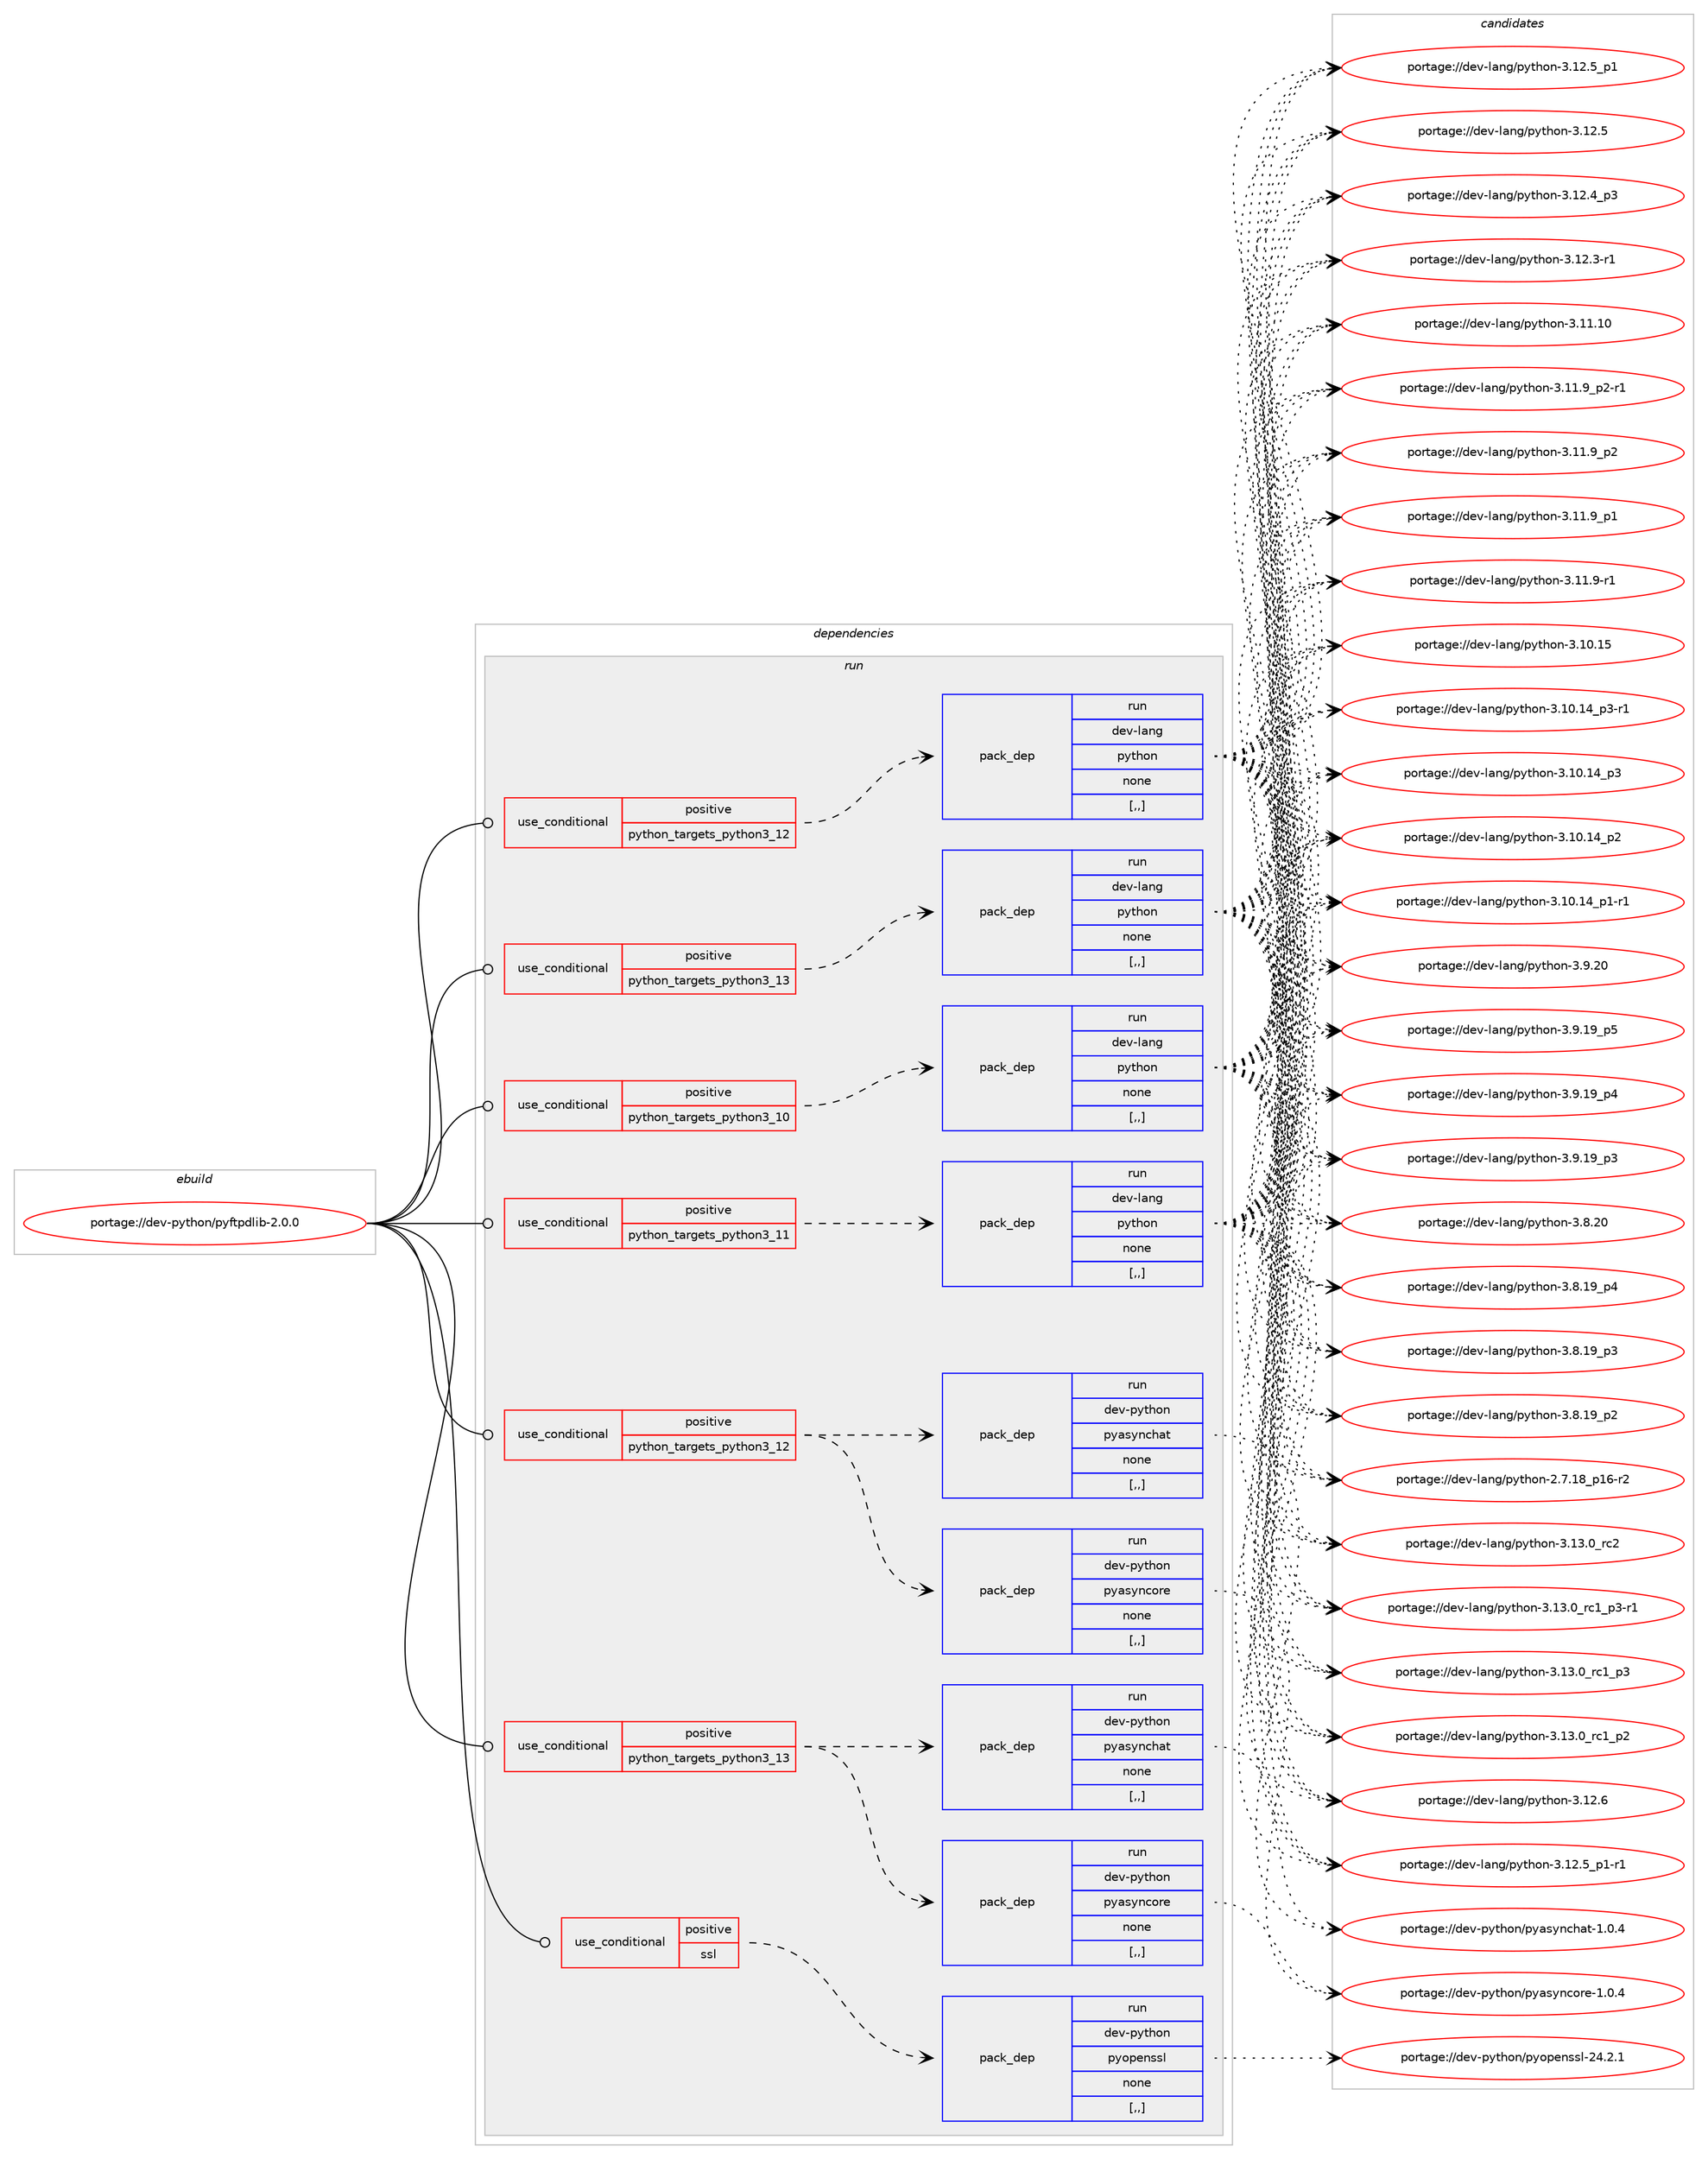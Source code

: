digraph prolog {

# *************
# Graph options
# *************

newrank=true;
concentrate=true;
compound=true;
graph [rankdir=LR,fontname=Helvetica,fontsize=10,ranksep=1.5];#, ranksep=2.5, nodesep=0.2];
edge  [arrowhead=vee];
node  [fontname=Helvetica,fontsize=10];

# **********
# The ebuild
# **********

subgraph cluster_leftcol {
color=gray;
label=<<i>ebuild</i>>;
id [label="portage://dev-python/pyftpdlib-2.0.0", color=red, width=4, href="../dev-python/pyftpdlib-2.0.0.svg"];
}

# ****************
# The dependencies
# ****************

subgraph cluster_midcol {
color=gray;
label=<<i>dependencies</i>>;
subgraph cluster_compile {
fillcolor="#eeeeee";
style=filled;
label=<<i>compile</i>>;
}
subgraph cluster_compileandrun {
fillcolor="#eeeeee";
style=filled;
label=<<i>compile and run</i>>;
}
subgraph cluster_run {
fillcolor="#eeeeee";
style=filled;
label=<<i>run</i>>;
subgraph cond167398 {
dependency651349 [label=<<TABLE BORDER="0" CELLBORDER="1" CELLSPACING="0" CELLPADDING="4"><TR><TD ROWSPAN="3" CELLPADDING="10">use_conditional</TD></TR><TR><TD>positive</TD></TR><TR><TD>python_targets_python3_10</TD></TR></TABLE>>, shape=none, color=red];
subgraph pack479130 {
dependency651350 [label=<<TABLE BORDER="0" CELLBORDER="1" CELLSPACING="0" CELLPADDING="4" WIDTH="220"><TR><TD ROWSPAN="6" CELLPADDING="30">pack_dep</TD></TR><TR><TD WIDTH="110">run</TD></TR><TR><TD>dev-lang</TD></TR><TR><TD>python</TD></TR><TR><TD>none</TD></TR><TR><TD>[,,]</TD></TR></TABLE>>, shape=none, color=blue];
}
dependency651349:e -> dependency651350:w [weight=20,style="dashed",arrowhead="vee"];
}
id:e -> dependency651349:w [weight=20,style="solid",arrowhead="odot"];
subgraph cond167399 {
dependency651351 [label=<<TABLE BORDER="0" CELLBORDER="1" CELLSPACING="0" CELLPADDING="4"><TR><TD ROWSPAN="3" CELLPADDING="10">use_conditional</TD></TR><TR><TD>positive</TD></TR><TR><TD>python_targets_python3_11</TD></TR></TABLE>>, shape=none, color=red];
subgraph pack479131 {
dependency651352 [label=<<TABLE BORDER="0" CELLBORDER="1" CELLSPACING="0" CELLPADDING="4" WIDTH="220"><TR><TD ROWSPAN="6" CELLPADDING="30">pack_dep</TD></TR><TR><TD WIDTH="110">run</TD></TR><TR><TD>dev-lang</TD></TR><TR><TD>python</TD></TR><TR><TD>none</TD></TR><TR><TD>[,,]</TD></TR></TABLE>>, shape=none, color=blue];
}
dependency651351:e -> dependency651352:w [weight=20,style="dashed",arrowhead="vee"];
}
id:e -> dependency651351:w [weight=20,style="solid",arrowhead="odot"];
subgraph cond167400 {
dependency651353 [label=<<TABLE BORDER="0" CELLBORDER="1" CELLSPACING="0" CELLPADDING="4"><TR><TD ROWSPAN="3" CELLPADDING="10">use_conditional</TD></TR><TR><TD>positive</TD></TR><TR><TD>python_targets_python3_12</TD></TR></TABLE>>, shape=none, color=red];
subgraph pack479132 {
dependency651354 [label=<<TABLE BORDER="0" CELLBORDER="1" CELLSPACING="0" CELLPADDING="4" WIDTH="220"><TR><TD ROWSPAN="6" CELLPADDING="30">pack_dep</TD></TR><TR><TD WIDTH="110">run</TD></TR><TR><TD>dev-lang</TD></TR><TR><TD>python</TD></TR><TR><TD>none</TD></TR><TR><TD>[,,]</TD></TR></TABLE>>, shape=none, color=blue];
}
dependency651353:e -> dependency651354:w [weight=20,style="dashed",arrowhead="vee"];
}
id:e -> dependency651353:w [weight=20,style="solid",arrowhead="odot"];
subgraph cond167401 {
dependency651355 [label=<<TABLE BORDER="0" CELLBORDER="1" CELLSPACING="0" CELLPADDING="4"><TR><TD ROWSPAN="3" CELLPADDING="10">use_conditional</TD></TR><TR><TD>positive</TD></TR><TR><TD>python_targets_python3_12</TD></TR></TABLE>>, shape=none, color=red];
subgraph pack479133 {
dependency651356 [label=<<TABLE BORDER="0" CELLBORDER="1" CELLSPACING="0" CELLPADDING="4" WIDTH="220"><TR><TD ROWSPAN="6" CELLPADDING="30">pack_dep</TD></TR><TR><TD WIDTH="110">run</TD></TR><TR><TD>dev-python</TD></TR><TR><TD>pyasynchat</TD></TR><TR><TD>none</TD></TR><TR><TD>[,,]</TD></TR></TABLE>>, shape=none, color=blue];
}
dependency651355:e -> dependency651356:w [weight=20,style="dashed",arrowhead="vee"];
subgraph pack479134 {
dependency651357 [label=<<TABLE BORDER="0" CELLBORDER="1" CELLSPACING="0" CELLPADDING="4" WIDTH="220"><TR><TD ROWSPAN="6" CELLPADDING="30">pack_dep</TD></TR><TR><TD WIDTH="110">run</TD></TR><TR><TD>dev-python</TD></TR><TR><TD>pyasyncore</TD></TR><TR><TD>none</TD></TR><TR><TD>[,,]</TD></TR></TABLE>>, shape=none, color=blue];
}
dependency651355:e -> dependency651357:w [weight=20,style="dashed",arrowhead="vee"];
}
id:e -> dependency651355:w [weight=20,style="solid",arrowhead="odot"];
subgraph cond167402 {
dependency651358 [label=<<TABLE BORDER="0" CELLBORDER="1" CELLSPACING="0" CELLPADDING="4"><TR><TD ROWSPAN="3" CELLPADDING="10">use_conditional</TD></TR><TR><TD>positive</TD></TR><TR><TD>python_targets_python3_13</TD></TR></TABLE>>, shape=none, color=red];
subgraph pack479135 {
dependency651359 [label=<<TABLE BORDER="0" CELLBORDER="1" CELLSPACING="0" CELLPADDING="4" WIDTH="220"><TR><TD ROWSPAN="6" CELLPADDING="30">pack_dep</TD></TR><TR><TD WIDTH="110">run</TD></TR><TR><TD>dev-lang</TD></TR><TR><TD>python</TD></TR><TR><TD>none</TD></TR><TR><TD>[,,]</TD></TR></TABLE>>, shape=none, color=blue];
}
dependency651358:e -> dependency651359:w [weight=20,style="dashed",arrowhead="vee"];
}
id:e -> dependency651358:w [weight=20,style="solid",arrowhead="odot"];
subgraph cond167403 {
dependency651360 [label=<<TABLE BORDER="0" CELLBORDER="1" CELLSPACING="0" CELLPADDING="4"><TR><TD ROWSPAN="3" CELLPADDING="10">use_conditional</TD></TR><TR><TD>positive</TD></TR><TR><TD>python_targets_python3_13</TD></TR></TABLE>>, shape=none, color=red];
subgraph pack479136 {
dependency651361 [label=<<TABLE BORDER="0" CELLBORDER="1" CELLSPACING="0" CELLPADDING="4" WIDTH="220"><TR><TD ROWSPAN="6" CELLPADDING="30">pack_dep</TD></TR><TR><TD WIDTH="110">run</TD></TR><TR><TD>dev-python</TD></TR><TR><TD>pyasynchat</TD></TR><TR><TD>none</TD></TR><TR><TD>[,,]</TD></TR></TABLE>>, shape=none, color=blue];
}
dependency651360:e -> dependency651361:w [weight=20,style="dashed",arrowhead="vee"];
subgraph pack479137 {
dependency651362 [label=<<TABLE BORDER="0" CELLBORDER="1" CELLSPACING="0" CELLPADDING="4" WIDTH="220"><TR><TD ROWSPAN="6" CELLPADDING="30">pack_dep</TD></TR><TR><TD WIDTH="110">run</TD></TR><TR><TD>dev-python</TD></TR><TR><TD>pyasyncore</TD></TR><TR><TD>none</TD></TR><TR><TD>[,,]</TD></TR></TABLE>>, shape=none, color=blue];
}
dependency651360:e -> dependency651362:w [weight=20,style="dashed",arrowhead="vee"];
}
id:e -> dependency651360:w [weight=20,style="solid",arrowhead="odot"];
subgraph cond167404 {
dependency651363 [label=<<TABLE BORDER="0" CELLBORDER="1" CELLSPACING="0" CELLPADDING="4"><TR><TD ROWSPAN="3" CELLPADDING="10">use_conditional</TD></TR><TR><TD>positive</TD></TR><TR><TD>ssl</TD></TR></TABLE>>, shape=none, color=red];
subgraph pack479138 {
dependency651364 [label=<<TABLE BORDER="0" CELLBORDER="1" CELLSPACING="0" CELLPADDING="4" WIDTH="220"><TR><TD ROWSPAN="6" CELLPADDING="30">pack_dep</TD></TR><TR><TD WIDTH="110">run</TD></TR><TR><TD>dev-python</TD></TR><TR><TD>pyopenssl</TD></TR><TR><TD>none</TD></TR><TR><TD>[,,]</TD></TR></TABLE>>, shape=none, color=blue];
}
dependency651363:e -> dependency651364:w [weight=20,style="dashed",arrowhead="vee"];
}
id:e -> dependency651363:w [weight=20,style="solid",arrowhead="odot"];
}
}

# **************
# The candidates
# **************

subgraph cluster_choices {
rank=same;
color=gray;
label=<<i>candidates</i>>;

subgraph choice479130 {
color=black;
nodesep=1;
choice10010111845108971101034711212111610411111045514649514648951149950 [label="portage://dev-lang/python-3.13.0_rc2", color=red, width=4,href="../dev-lang/python-3.13.0_rc2.svg"];
choice1001011184510897110103471121211161041111104551464951464895114994995112514511449 [label="portage://dev-lang/python-3.13.0_rc1_p3-r1", color=red, width=4,href="../dev-lang/python-3.13.0_rc1_p3-r1.svg"];
choice100101118451089711010347112121116104111110455146495146489511499499511251 [label="portage://dev-lang/python-3.13.0_rc1_p3", color=red, width=4,href="../dev-lang/python-3.13.0_rc1_p3.svg"];
choice100101118451089711010347112121116104111110455146495146489511499499511250 [label="portage://dev-lang/python-3.13.0_rc1_p2", color=red, width=4,href="../dev-lang/python-3.13.0_rc1_p2.svg"];
choice10010111845108971101034711212111610411111045514649504654 [label="portage://dev-lang/python-3.12.6", color=red, width=4,href="../dev-lang/python-3.12.6.svg"];
choice1001011184510897110103471121211161041111104551464950465395112494511449 [label="portage://dev-lang/python-3.12.5_p1-r1", color=red, width=4,href="../dev-lang/python-3.12.5_p1-r1.svg"];
choice100101118451089711010347112121116104111110455146495046539511249 [label="portage://dev-lang/python-3.12.5_p1", color=red, width=4,href="../dev-lang/python-3.12.5_p1.svg"];
choice10010111845108971101034711212111610411111045514649504653 [label="portage://dev-lang/python-3.12.5", color=red, width=4,href="../dev-lang/python-3.12.5.svg"];
choice100101118451089711010347112121116104111110455146495046529511251 [label="portage://dev-lang/python-3.12.4_p3", color=red, width=4,href="../dev-lang/python-3.12.4_p3.svg"];
choice100101118451089711010347112121116104111110455146495046514511449 [label="portage://dev-lang/python-3.12.3-r1", color=red, width=4,href="../dev-lang/python-3.12.3-r1.svg"];
choice1001011184510897110103471121211161041111104551464949464948 [label="portage://dev-lang/python-3.11.10", color=red, width=4,href="../dev-lang/python-3.11.10.svg"];
choice1001011184510897110103471121211161041111104551464949465795112504511449 [label="portage://dev-lang/python-3.11.9_p2-r1", color=red, width=4,href="../dev-lang/python-3.11.9_p2-r1.svg"];
choice100101118451089711010347112121116104111110455146494946579511250 [label="portage://dev-lang/python-3.11.9_p2", color=red, width=4,href="../dev-lang/python-3.11.9_p2.svg"];
choice100101118451089711010347112121116104111110455146494946579511249 [label="portage://dev-lang/python-3.11.9_p1", color=red, width=4,href="../dev-lang/python-3.11.9_p1.svg"];
choice100101118451089711010347112121116104111110455146494946574511449 [label="portage://dev-lang/python-3.11.9-r1", color=red, width=4,href="../dev-lang/python-3.11.9-r1.svg"];
choice1001011184510897110103471121211161041111104551464948464953 [label="portage://dev-lang/python-3.10.15", color=red, width=4,href="../dev-lang/python-3.10.15.svg"];
choice100101118451089711010347112121116104111110455146494846495295112514511449 [label="portage://dev-lang/python-3.10.14_p3-r1", color=red, width=4,href="../dev-lang/python-3.10.14_p3-r1.svg"];
choice10010111845108971101034711212111610411111045514649484649529511251 [label="portage://dev-lang/python-3.10.14_p3", color=red, width=4,href="../dev-lang/python-3.10.14_p3.svg"];
choice10010111845108971101034711212111610411111045514649484649529511250 [label="portage://dev-lang/python-3.10.14_p2", color=red, width=4,href="../dev-lang/python-3.10.14_p2.svg"];
choice100101118451089711010347112121116104111110455146494846495295112494511449 [label="portage://dev-lang/python-3.10.14_p1-r1", color=red, width=4,href="../dev-lang/python-3.10.14_p1-r1.svg"];
choice10010111845108971101034711212111610411111045514657465048 [label="portage://dev-lang/python-3.9.20", color=red, width=4,href="../dev-lang/python-3.9.20.svg"];
choice100101118451089711010347112121116104111110455146574649579511253 [label="portage://dev-lang/python-3.9.19_p5", color=red, width=4,href="../dev-lang/python-3.9.19_p5.svg"];
choice100101118451089711010347112121116104111110455146574649579511252 [label="portage://dev-lang/python-3.9.19_p4", color=red, width=4,href="../dev-lang/python-3.9.19_p4.svg"];
choice100101118451089711010347112121116104111110455146574649579511251 [label="portage://dev-lang/python-3.9.19_p3", color=red, width=4,href="../dev-lang/python-3.9.19_p3.svg"];
choice10010111845108971101034711212111610411111045514656465048 [label="portage://dev-lang/python-3.8.20", color=red, width=4,href="../dev-lang/python-3.8.20.svg"];
choice100101118451089711010347112121116104111110455146564649579511252 [label="portage://dev-lang/python-3.8.19_p4", color=red, width=4,href="../dev-lang/python-3.8.19_p4.svg"];
choice100101118451089711010347112121116104111110455146564649579511251 [label="portage://dev-lang/python-3.8.19_p3", color=red, width=4,href="../dev-lang/python-3.8.19_p3.svg"];
choice100101118451089711010347112121116104111110455146564649579511250 [label="portage://dev-lang/python-3.8.19_p2", color=red, width=4,href="../dev-lang/python-3.8.19_p2.svg"];
choice100101118451089711010347112121116104111110455046554649569511249544511450 [label="portage://dev-lang/python-2.7.18_p16-r2", color=red, width=4,href="../dev-lang/python-2.7.18_p16-r2.svg"];
dependency651350:e -> choice10010111845108971101034711212111610411111045514649514648951149950:w [style=dotted,weight="100"];
dependency651350:e -> choice1001011184510897110103471121211161041111104551464951464895114994995112514511449:w [style=dotted,weight="100"];
dependency651350:e -> choice100101118451089711010347112121116104111110455146495146489511499499511251:w [style=dotted,weight="100"];
dependency651350:e -> choice100101118451089711010347112121116104111110455146495146489511499499511250:w [style=dotted,weight="100"];
dependency651350:e -> choice10010111845108971101034711212111610411111045514649504654:w [style=dotted,weight="100"];
dependency651350:e -> choice1001011184510897110103471121211161041111104551464950465395112494511449:w [style=dotted,weight="100"];
dependency651350:e -> choice100101118451089711010347112121116104111110455146495046539511249:w [style=dotted,weight="100"];
dependency651350:e -> choice10010111845108971101034711212111610411111045514649504653:w [style=dotted,weight="100"];
dependency651350:e -> choice100101118451089711010347112121116104111110455146495046529511251:w [style=dotted,weight="100"];
dependency651350:e -> choice100101118451089711010347112121116104111110455146495046514511449:w [style=dotted,weight="100"];
dependency651350:e -> choice1001011184510897110103471121211161041111104551464949464948:w [style=dotted,weight="100"];
dependency651350:e -> choice1001011184510897110103471121211161041111104551464949465795112504511449:w [style=dotted,weight="100"];
dependency651350:e -> choice100101118451089711010347112121116104111110455146494946579511250:w [style=dotted,weight="100"];
dependency651350:e -> choice100101118451089711010347112121116104111110455146494946579511249:w [style=dotted,weight="100"];
dependency651350:e -> choice100101118451089711010347112121116104111110455146494946574511449:w [style=dotted,weight="100"];
dependency651350:e -> choice1001011184510897110103471121211161041111104551464948464953:w [style=dotted,weight="100"];
dependency651350:e -> choice100101118451089711010347112121116104111110455146494846495295112514511449:w [style=dotted,weight="100"];
dependency651350:e -> choice10010111845108971101034711212111610411111045514649484649529511251:w [style=dotted,weight="100"];
dependency651350:e -> choice10010111845108971101034711212111610411111045514649484649529511250:w [style=dotted,weight="100"];
dependency651350:e -> choice100101118451089711010347112121116104111110455146494846495295112494511449:w [style=dotted,weight="100"];
dependency651350:e -> choice10010111845108971101034711212111610411111045514657465048:w [style=dotted,weight="100"];
dependency651350:e -> choice100101118451089711010347112121116104111110455146574649579511253:w [style=dotted,weight="100"];
dependency651350:e -> choice100101118451089711010347112121116104111110455146574649579511252:w [style=dotted,weight="100"];
dependency651350:e -> choice100101118451089711010347112121116104111110455146574649579511251:w [style=dotted,weight="100"];
dependency651350:e -> choice10010111845108971101034711212111610411111045514656465048:w [style=dotted,weight="100"];
dependency651350:e -> choice100101118451089711010347112121116104111110455146564649579511252:w [style=dotted,weight="100"];
dependency651350:e -> choice100101118451089711010347112121116104111110455146564649579511251:w [style=dotted,weight="100"];
dependency651350:e -> choice100101118451089711010347112121116104111110455146564649579511250:w [style=dotted,weight="100"];
dependency651350:e -> choice100101118451089711010347112121116104111110455046554649569511249544511450:w [style=dotted,weight="100"];
}
subgraph choice479131 {
color=black;
nodesep=1;
choice10010111845108971101034711212111610411111045514649514648951149950 [label="portage://dev-lang/python-3.13.0_rc2", color=red, width=4,href="../dev-lang/python-3.13.0_rc2.svg"];
choice1001011184510897110103471121211161041111104551464951464895114994995112514511449 [label="portage://dev-lang/python-3.13.0_rc1_p3-r1", color=red, width=4,href="../dev-lang/python-3.13.0_rc1_p3-r1.svg"];
choice100101118451089711010347112121116104111110455146495146489511499499511251 [label="portage://dev-lang/python-3.13.0_rc1_p3", color=red, width=4,href="../dev-lang/python-3.13.0_rc1_p3.svg"];
choice100101118451089711010347112121116104111110455146495146489511499499511250 [label="portage://dev-lang/python-3.13.0_rc1_p2", color=red, width=4,href="../dev-lang/python-3.13.0_rc1_p2.svg"];
choice10010111845108971101034711212111610411111045514649504654 [label="portage://dev-lang/python-3.12.6", color=red, width=4,href="../dev-lang/python-3.12.6.svg"];
choice1001011184510897110103471121211161041111104551464950465395112494511449 [label="portage://dev-lang/python-3.12.5_p1-r1", color=red, width=4,href="../dev-lang/python-3.12.5_p1-r1.svg"];
choice100101118451089711010347112121116104111110455146495046539511249 [label="portage://dev-lang/python-3.12.5_p1", color=red, width=4,href="../dev-lang/python-3.12.5_p1.svg"];
choice10010111845108971101034711212111610411111045514649504653 [label="portage://dev-lang/python-3.12.5", color=red, width=4,href="../dev-lang/python-3.12.5.svg"];
choice100101118451089711010347112121116104111110455146495046529511251 [label="portage://dev-lang/python-3.12.4_p3", color=red, width=4,href="../dev-lang/python-3.12.4_p3.svg"];
choice100101118451089711010347112121116104111110455146495046514511449 [label="portage://dev-lang/python-3.12.3-r1", color=red, width=4,href="../dev-lang/python-3.12.3-r1.svg"];
choice1001011184510897110103471121211161041111104551464949464948 [label="portage://dev-lang/python-3.11.10", color=red, width=4,href="../dev-lang/python-3.11.10.svg"];
choice1001011184510897110103471121211161041111104551464949465795112504511449 [label="portage://dev-lang/python-3.11.9_p2-r1", color=red, width=4,href="../dev-lang/python-3.11.9_p2-r1.svg"];
choice100101118451089711010347112121116104111110455146494946579511250 [label="portage://dev-lang/python-3.11.9_p2", color=red, width=4,href="../dev-lang/python-3.11.9_p2.svg"];
choice100101118451089711010347112121116104111110455146494946579511249 [label="portage://dev-lang/python-3.11.9_p1", color=red, width=4,href="../dev-lang/python-3.11.9_p1.svg"];
choice100101118451089711010347112121116104111110455146494946574511449 [label="portage://dev-lang/python-3.11.9-r1", color=red, width=4,href="../dev-lang/python-3.11.9-r1.svg"];
choice1001011184510897110103471121211161041111104551464948464953 [label="portage://dev-lang/python-3.10.15", color=red, width=4,href="../dev-lang/python-3.10.15.svg"];
choice100101118451089711010347112121116104111110455146494846495295112514511449 [label="portage://dev-lang/python-3.10.14_p3-r1", color=red, width=4,href="../dev-lang/python-3.10.14_p3-r1.svg"];
choice10010111845108971101034711212111610411111045514649484649529511251 [label="portage://dev-lang/python-3.10.14_p3", color=red, width=4,href="../dev-lang/python-3.10.14_p3.svg"];
choice10010111845108971101034711212111610411111045514649484649529511250 [label="portage://dev-lang/python-3.10.14_p2", color=red, width=4,href="../dev-lang/python-3.10.14_p2.svg"];
choice100101118451089711010347112121116104111110455146494846495295112494511449 [label="portage://dev-lang/python-3.10.14_p1-r1", color=red, width=4,href="../dev-lang/python-3.10.14_p1-r1.svg"];
choice10010111845108971101034711212111610411111045514657465048 [label="portage://dev-lang/python-3.9.20", color=red, width=4,href="../dev-lang/python-3.9.20.svg"];
choice100101118451089711010347112121116104111110455146574649579511253 [label="portage://dev-lang/python-3.9.19_p5", color=red, width=4,href="../dev-lang/python-3.9.19_p5.svg"];
choice100101118451089711010347112121116104111110455146574649579511252 [label="portage://dev-lang/python-3.9.19_p4", color=red, width=4,href="../dev-lang/python-3.9.19_p4.svg"];
choice100101118451089711010347112121116104111110455146574649579511251 [label="portage://dev-lang/python-3.9.19_p3", color=red, width=4,href="../dev-lang/python-3.9.19_p3.svg"];
choice10010111845108971101034711212111610411111045514656465048 [label="portage://dev-lang/python-3.8.20", color=red, width=4,href="../dev-lang/python-3.8.20.svg"];
choice100101118451089711010347112121116104111110455146564649579511252 [label="portage://dev-lang/python-3.8.19_p4", color=red, width=4,href="../dev-lang/python-3.8.19_p4.svg"];
choice100101118451089711010347112121116104111110455146564649579511251 [label="portage://dev-lang/python-3.8.19_p3", color=red, width=4,href="../dev-lang/python-3.8.19_p3.svg"];
choice100101118451089711010347112121116104111110455146564649579511250 [label="portage://dev-lang/python-3.8.19_p2", color=red, width=4,href="../dev-lang/python-3.8.19_p2.svg"];
choice100101118451089711010347112121116104111110455046554649569511249544511450 [label="portage://dev-lang/python-2.7.18_p16-r2", color=red, width=4,href="../dev-lang/python-2.7.18_p16-r2.svg"];
dependency651352:e -> choice10010111845108971101034711212111610411111045514649514648951149950:w [style=dotted,weight="100"];
dependency651352:e -> choice1001011184510897110103471121211161041111104551464951464895114994995112514511449:w [style=dotted,weight="100"];
dependency651352:e -> choice100101118451089711010347112121116104111110455146495146489511499499511251:w [style=dotted,weight="100"];
dependency651352:e -> choice100101118451089711010347112121116104111110455146495146489511499499511250:w [style=dotted,weight="100"];
dependency651352:e -> choice10010111845108971101034711212111610411111045514649504654:w [style=dotted,weight="100"];
dependency651352:e -> choice1001011184510897110103471121211161041111104551464950465395112494511449:w [style=dotted,weight="100"];
dependency651352:e -> choice100101118451089711010347112121116104111110455146495046539511249:w [style=dotted,weight="100"];
dependency651352:e -> choice10010111845108971101034711212111610411111045514649504653:w [style=dotted,weight="100"];
dependency651352:e -> choice100101118451089711010347112121116104111110455146495046529511251:w [style=dotted,weight="100"];
dependency651352:e -> choice100101118451089711010347112121116104111110455146495046514511449:w [style=dotted,weight="100"];
dependency651352:e -> choice1001011184510897110103471121211161041111104551464949464948:w [style=dotted,weight="100"];
dependency651352:e -> choice1001011184510897110103471121211161041111104551464949465795112504511449:w [style=dotted,weight="100"];
dependency651352:e -> choice100101118451089711010347112121116104111110455146494946579511250:w [style=dotted,weight="100"];
dependency651352:e -> choice100101118451089711010347112121116104111110455146494946579511249:w [style=dotted,weight="100"];
dependency651352:e -> choice100101118451089711010347112121116104111110455146494946574511449:w [style=dotted,weight="100"];
dependency651352:e -> choice1001011184510897110103471121211161041111104551464948464953:w [style=dotted,weight="100"];
dependency651352:e -> choice100101118451089711010347112121116104111110455146494846495295112514511449:w [style=dotted,weight="100"];
dependency651352:e -> choice10010111845108971101034711212111610411111045514649484649529511251:w [style=dotted,weight="100"];
dependency651352:e -> choice10010111845108971101034711212111610411111045514649484649529511250:w [style=dotted,weight="100"];
dependency651352:e -> choice100101118451089711010347112121116104111110455146494846495295112494511449:w [style=dotted,weight="100"];
dependency651352:e -> choice10010111845108971101034711212111610411111045514657465048:w [style=dotted,weight="100"];
dependency651352:e -> choice100101118451089711010347112121116104111110455146574649579511253:w [style=dotted,weight="100"];
dependency651352:e -> choice100101118451089711010347112121116104111110455146574649579511252:w [style=dotted,weight="100"];
dependency651352:e -> choice100101118451089711010347112121116104111110455146574649579511251:w [style=dotted,weight="100"];
dependency651352:e -> choice10010111845108971101034711212111610411111045514656465048:w [style=dotted,weight="100"];
dependency651352:e -> choice100101118451089711010347112121116104111110455146564649579511252:w [style=dotted,weight="100"];
dependency651352:e -> choice100101118451089711010347112121116104111110455146564649579511251:w [style=dotted,weight="100"];
dependency651352:e -> choice100101118451089711010347112121116104111110455146564649579511250:w [style=dotted,weight="100"];
dependency651352:e -> choice100101118451089711010347112121116104111110455046554649569511249544511450:w [style=dotted,weight="100"];
}
subgraph choice479132 {
color=black;
nodesep=1;
choice10010111845108971101034711212111610411111045514649514648951149950 [label="portage://dev-lang/python-3.13.0_rc2", color=red, width=4,href="../dev-lang/python-3.13.0_rc2.svg"];
choice1001011184510897110103471121211161041111104551464951464895114994995112514511449 [label="portage://dev-lang/python-3.13.0_rc1_p3-r1", color=red, width=4,href="../dev-lang/python-3.13.0_rc1_p3-r1.svg"];
choice100101118451089711010347112121116104111110455146495146489511499499511251 [label="portage://dev-lang/python-3.13.0_rc1_p3", color=red, width=4,href="../dev-lang/python-3.13.0_rc1_p3.svg"];
choice100101118451089711010347112121116104111110455146495146489511499499511250 [label="portage://dev-lang/python-3.13.0_rc1_p2", color=red, width=4,href="../dev-lang/python-3.13.0_rc1_p2.svg"];
choice10010111845108971101034711212111610411111045514649504654 [label="portage://dev-lang/python-3.12.6", color=red, width=4,href="../dev-lang/python-3.12.6.svg"];
choice1001011184510897110103471121211161041111104551464950465395112494511449 [label="portage://dev-lang/python-3.12.5_p1-r1", color=red, width=4,href="../dev-lang/python-3.12.5_p1-r1.svg"];
choice100101118451089711010347112121116104111110455146495046539511249 [label="portage://dev-lang/python-3.12.5_p1", color=red, width=4,href="../dev-lang/python-3.12.5_p1.svg"];
choice10010111845108971101034711212111610411111045514649504653 [label="portage://dev-lang/python-3.12.5", color=red, width=4,href="../dev-lang/python-3.12.5.svg"];
choice100101118451089711010347112121116104111110455146495046529511251 [label="portage://dev-lang/python-3.12.4_p3", color=red, width=4,href="../dev-lang/python-3.12.4_p3.svg"];
choice100101118451089711010347112121116104111110455146495046514511449 [label="portage://dev-lang/python-3.12.3-r1", color=red, width=4,href="../dev-lang/python-3.12.3-r1.svg"];
choice1001011184510897110103471121211161041111104551464949464948 [label="portage://dev-lang/python-3.11.10", color=red, width=4,href="../dev-lang/python-3.11.10.svg"];
choice1001011184510897110103471121211161041111104551464949465795112504511449 [label="portage://dev-lang/python-3.11.9_p2-r1", color=red, width=4,href="../dev-lang/python-3.11.9_p2-r1.svg"];
choice100101118451089711010347112121116104111110455146494946579511250 [label="portage://dev-lang/python-3.11.9_p2", color=red, width=4,href="../dev-lang/python-3.11.9_p2.svg"];
choice100101118451089711010347112121116104111110455146494946579511249 [label="portage://dev-lang/python-3.11.9_p1", color=red, width=4,href="../dev-lang/python-3.11.9_p1.svg"];
choice100101118451089711010347112121116104111110455146494946574511449 [label="portage://dev-lang/python-3.11.9-r1", color=red, width=4,href="../dev-lang/python-3.11.9-r1.svg"];
choice1001011184510897110103471121211161041111104551464948464953 [label="portage://dev-lang/python-3.10.15", color=red, width=4,href="../dev-lang/python-3.10.15.svg"];
choice100101118451089711010347112121116104111110455146494846495295112514511449 [label="portage://dev-lang/python-3.10.14_p3-r1", color=red, width=4,href="../dev-lang/python-3.10.14_p3-r1.svg"];
choice10010111845108971101034711212111610411111045514649484649529511251 [label="portage://dev-lang/python-3.10.14_p3", color=red, width=4,href="../dev-lang/python-3.10.14_p3.svg"];
choice10010111845108971101034711212111610411111045514649484649529511250 [label="portage://dev-lang/python-3.10.14_p2", color=red, width=4,href="../dev-lang/python-3.10.14_p2.svg"];
choice100101118451089711010347112121116104111110455146494846495295112494511449 [label="portage://dev-lang/python-3.10.14_p1-r1", color=red, width=4,href="../dev-lang/python-3.10.14_p1-r1.svg"];
choice10010111845108971101034711212111610411111045514657465048 [label="portage://dev-lang/python-3.9.20", color=red, width=4,href="../dev-lang/python-3.9.20.svg"];
choice100101118451089711010347112121116104111110455146574649579511253 [label="portage://dev-lang/python-3.9.19_p5", color=red, width=4,href="../dev-lang/python-3.9.19_p5.svg"];
choice100101118451089711010347112121116104111110455146574649579511252 [label="portage://dev-lang/python-3.9.19_p4", color=red, width=4,href="../dev-lang/python-3.9.19_p4.svg"];
choice100101118451089711010347112121116104111110455146574649579511251 [label="portage://dev-lang/python-3.9.19_p3", color=red, width=4,href="../dev-lang/python-3.9.19_p3.svg"];
choice10010111845108971101034711212111610411111045514656465048 [label="portage://dev-lang/python-3.8.20", color=red, width=4,href="../dev-lang/python-3.8.20.svg"];
choice100101118451089711010347112121116104111110455146564649579511252 [label="portage://dev-lang/python-3.8.19_p4", color=red, width=4,href="../dev-lang/python-3.8.19_p4.svg"];
choice100101118451089711010347112121116104111110455146564649579511251 [label="portage://dev-lang/python-3.8.19_p3", color=red, width=4,href="../dev-lang/python-3.8.19_p3.svg"];
choice100101118451089711010347112121116104111110455146564649579511250 [label="portage://dev-lang/python-3.8.19_p2", color=red, width=4,href="../dev-lang/python-3.8.19_p2.svg"];
choice100101118451089711010347112121116104111110455046554649569511249544511450 [label="portage://dev-lang/python-2.7.18_p16-r2", color=red, width=4,href="../dev-lang/python-2.7.18_p16-r2.svg"];
dependency651354:e -> choice10010111845108971101034711212111610411111045514649514648951149950:w [style=dotted,weight="100"];
dependency651354:e -> choice1001011184510897110103471121211161041111104551464951464895114994995112514511449:w [style=dotted,weight="100"];
dependency651354:e -> choice100101118451089711010347112121116104111110455146495146489511499499511251:w [style=dotted,weight="100"];
dependency651354:e -> choice100101118451089711010347112121116104111110455146495146489511499499511250:w [style=dotted,weight="100"];
dependency651354:e -> choice10010111845108971101034711212111610411111045514649504654:w [style=dotted,weight="100"];
dependency651354:e -> choice1001011184510897110103471121211161041111104551464950465395112494511449:w [style=dotted,weight="100"];
dependency651354:e -> choice100101118451089711010347112121116104111110455146495046539511249:w [style=dotted,weight="100"];
dependency651354:e -> choice10010111845108971101034711212111610411111045514649504653:w [style=dotted,weight="100"];
dependency651354:e -> choice100101118451089711010347112121116104111110455146495046529511251:w [style=dotted,weight="100"];
dependency651354:e -> choice100101118451089711010347112121116104111110455146495046514511449:w [style=dotted,weight="100"];
dependency651354:e -> choice1001011184510897110103471121211161041111104551464949464948:w [style=dotted,weight="100"];
dependency651354:e -> choice1001011184510897110103471121211161041111104551464949465795112504511449:w [style=dotted,weight="100"];
dependency651354:e -> choice100101118451089711010347112121116104111110455146494946579511250:w [style=dotted,weight="100"];
dependency651354:e -> choice100101118451089711010347112121116104111110455146494946579511249:w [style=dotted,weight="100"];
dependency651354:e -> choice100101118451089711010347112121116104111110455146494946574511449:w [style=dotted,weight="100"];
dependency651354:e -> choice1001011184510897110103471121211161041111104551464948464953:w [style=dotted,weight="100"];
dependency651354:e -> choice100101118451089711010347112121116104111110455146494846495295112514511449:w [style=dotted,weight="100"];
dependency651354:e -> choice10010111845108971101034711212111610411111045514649484649529511251:w [style=dotted,weight="100"];
dependency651354:e -> choice10010111845108971101034711212111610411111045514649484649529511250:w [style=dotted,weight="100"];
dependency651354:e -> choice100101118451089711010347112121116104111110455146494846495295112494511449:w [style=dotted,weight="100"];
dependency651354:e -> choice10010111845108971101034711212111610411111045514657465048:w [style=dotted,weight="100"];
dependency651354:e -> choice100101118451089711010347112121116104111110455146574649579511253:w [style=dotted,weight="100"];
dependency651354:e -> choice100101118451089711010347112121116104111110455146574649579511252:w [style=dotted,weight="100"];
dependency651354:e -> choice100101118451089711010347112121116104111110455146574649579511251:w [style=dotted,weight="100"];
dependency651354:e -> choice10010111845108971101034711212111610411111045514656465048:w [style=dotted,weight="100"];
dependency651354:e -> choice100101118451089711010347112121116104111110455146564649579511252:w [style=dotted,weight="100"];
dependency651354:e -> choice100101118451089711010347112121116104111110455146564649579511251:w [style=dotted,weight="100"];
dependency651354:e -> choice100101118451089711010347112121116104111110455146564649579511250:w [style=dotted,weight="100"];
dependency651354:e -> choice100101118451089711010347112121116104111110455046554649569511249544511450:w [style=dotted,weight="100"];
}
subgraph choice479133 {
color=black;
nodesep=1;
choice1001011184511212111610411111047112121971151211109910497116454946484652 [label="portage://dev-python/pyasynchat-1.0.4", color=red, width=4,href="../dev-python/pyasynchat-1.0.4.svg"];
dependency651356:e -> choice1001011184511212111610411111047112121971151211109910497116454946484652:w [style=dotted,weight="100"];
}
subgraph choice479134 {
color=black;
nodesep=1;
choice10010111845112121116104111110471121219711512111099111114101454946484652 [label="portage://dev-python/pyasyncore-1.0.4", color=red, width=4,href="../dev-python/pyasyncore-1.0.4.svg"];
dependency651357:e -> choice10010111845112121116104111110471121219711512111099111114101454946484652:w [style=dotted,weight="100"];
}
subgraph choice479135 {
color=black;
nodesep=1;
choice10010111845108971101034711212111610411111045514649514648951149950 [label="portage://dev-lang/python-3.13.0_rc2", color=red, width=4,href="../dev-lang/python-3.13.0_rc2.svg"];
choice1001011184510897110103471121211161041111104551464951464895114994995112514511449 [label="portage://dev-lang/python-3.13.0_rc1_p3-r1", color=red, width=4,href="../dev-lang/python-3.13.0_rc1_p3-r1.svg"];
choice100101118451089711010347112121116104111110455146495146489511499499511251 [label="portage://dev-lang/python-3.13.0_rc1_p3", color=red, width=4,href="../dev-lang/python-3.13.0_rc1_p3.svg"];
choice100101118451089711010347112121116104111110455146495146489511499499511250 [label="portage://dev-lang/python-3.13.0_rc1_p2", color=red, width=4,href="../dev-lang/python-3.13.0_rc1_p2.svg"];
choice10010111845108971101034711212111610411111045514649504654 [label="portage://dev-lang/python-3.12.6", color=red, width=4,href="../dev-lang/python-3.12.6.svg"];
choice1001011184510897110103471121211161041111104551464950465395112494511449 [label="portage://dev-lang/python-3.12.5_p1-r1", color=red, width=4,href="../dev-lang/python-3.12.5_p1-r1.svg"];
choice100101118451089711010347112121116104111110455146495046539511249 [label="portage://dev-lang/python-3.12.5_p1", color=red, width=4,href="../dev-lang/python-3.12.5_p1.svg"];
choice10010111845108971101034711212111610411111045514649504653 [label="portage://dev-lang/python-3.12.5", color=red, width=4,href="../dev-lang/python-3.12.5.svg"];
choice100101118451089711010347112121116104111110455146495046529511251 [label="portage://dev-lang/python-3.12.4_p3", color=red, width=4,href="../dev-lang/python-3.12.4_p3.svg"];
choice100101118451089711010347112121116104111110455146495046514511449 [label="portage://dev-lang/python-3.12.3-r1", color=red, width=4,href="../dev-lang/python-3.12.3-r1.svg"];
choice1001011184510897110103471121211161041111104551464949464948 [label="portage://dev-lang/python-3.11.10", color=red, width=4,href="../dev-lang/python-3.11.10.svg"];
choice1001011184510897110103471121211161041111104551464949465795112504511449 [label="portage://dev-lang/python-3.11.9_p2-r1", color=red, width=4,href="../dev-lang/python-3.11.9_p2-r1.svg"];
choice100101118451089711010347112121116104111110455146494946579511250 [label="portage://dev-lang/python-3.11.9_p2", color=red, width=4,href="../dev-lang/python-3.11.9_p2.svg"];
choice100101118451089711010347112121116104111110455146494946579511249 [label="portage://dev-lang/python-3.11.9_p1", color=red, width=4,href="../dev-lang/python-3.11.9_p1.svg"];
choice100101118451089711010347112121116104111110455146494946574511449 [label="portage://dev-lang/python-3.11.9-r1", color=red, width=4,href="../dev-lang/python-3.11.9-r1.svg"];
choice1001011184510897110103471121211161041111104551464948464953 [label="portage://dev-lang/python-3.10.15", color=red, width=4,href="../dev-lang/python-3.10.15.svg"];
choice100101118451089711010347112121116104111110455146494846495295112514511449 [label="portage://dev-lang/python-3.10.14_p3-r1", color=red, width=4,href="../dev-lang/python-3.10.14_p3-r1.svg"];
choice10010111845108971101034711212111610411111045514649484649529511251 [label="portage://dev-lang/python-3.10.14_p3", color=red, width=4,href="../dev-lang/python-3.10.14_p3.svg"];
choice10010111845108971101034711212111610411111045514649484649529511250 [label="portage://dev-lang/python-3.10.14_p2", color=red, width=4,href="../dev-lang/python-3.10.14_p2.svg"];
choice100101118451089711010347112121116104111110455146494846495295112494511449 [label="portage://dev-lang/python-3.10.14_p1-r1", color=red, width=4,href="../dev-lang/python-3.10.14_p1-r1.svg"];
choice10010111845108971101034711212111610411111045514657465048 [label="portage://dev-lang/python-3.9.20", color=red, width=4,href="../dev-lang/python-3.9.20.svg"];
choice100101118451089711010347112121116104111110455146574649579511253 [label="portage://dev-lang/python-3.9.19_p5", color=red, width=4,href="../dev-lang/python-3.9.19_p5.svg"];
choice100101118451089711010347112121116104111110455146574649579511252 [label="portage://dev-lang/python-3.9.19_p4", color=red, width=4,href="../dev-lang/python-3.9.19_p4.svg"];
choice100101118451089711010347112121116104111110455146574649579511251 [label="portage://dev-lang/python-3.9.19_p3", color=red, width=4,href="../dev-lang/python-3.9.19_p3.svg"];
choice10010111845108971101034711212111610411111045514656465048 [label="portage://dev-lang/python-3.8.20", color=red, width=4,href="../dev-lang/python-3.8.20.svg"];
choice100101118451089711010347112121116104111110455146564649579511252 [label="portage://dev-lang/python-3.8.19_p4", color=red, width=4,href="../dev-lang/python-3.8.19_p4.svg"];
choice100101118451089711010347112121116104111110455146564649579511251 [label="portage://dev-lang/python-3.8.19_p3", color=red, width=4,href="../dev-lang/python-3.8.19_p3.svg"];
choice100101118451089711010347112121116104111110455146564649579511250 [label="portage://dev-lang/python-3.8.19_p2", color=red, width=4,href="../dev-lang/python-3.8.19_p2.svg"];
choice100101118451089711010347112121116104111110455046554649569511249544511450 [label="portage://dev-lang/python-2.7.18_p16-r2", color=red, width=4,href="../dev-lang/python-2.7.18_p16-r2.svg"];
dependency651359:e -> choice10010111845108971101034711212111610411111045514649514648951149950:w [style=dotted,weight="100"];
dependency651359:e -> choice1001011184510897110103471121211161041111104551464951464895114994995112514511449:w [style=dotted,weight="100"];
dependency651359:e -> choice100101118451089711010347112121116104111110455146495146489511499499511251:w [style=dotted,weight="100"];
dependency651359:e -> choice100101118451089711010347112121116104111110455146495146489511499499511250:w [style=dotted,weight="100"];
dependency651359:e -> choice10010111845108971101034711212111610411111045514649504654:w [style=dotted,weight="100"];
dependency651359:e -> choice1001011184510897110103471121211161041111104551464950465395112494511449:w [style=dotted,weight="100"];
dependency651359:e -> choice100101118451089711010347112121116104111110455146495046539511249:w [style=dotted,weight="100"];
dependency651359:e -> choice10010111845108971101034711212111610411111045514649504653:w [style=dotted,weight="100"];
dependency651359:e -> choice100101118451089711010347112121116104111110455146495046529511251:w [style=dotted,weight="100"];
dependency651359:e -> choice100101118451089711010347112121116104111110455146495046514511449:w [style=dotted,weight="100"];
dependency651359:e -> choice1001011184510897110103471121211161041111104551464949464948:w [style=dotted,weight="100"];
dependency651359:e -> choice1001011184510897110103471121211161041111104551464949465795112504511449:w [style=dotted,weight="100"];
dependency651359:e -> choice100101118451089711010347112121116104111110455146494946579511250:w [style=dotted,weight="100"];
dependency651359:e -> choice100101118451089711010347112121116104111110455146494946579511249:w [style=dotted,weight="100"];
dependency651359:e -> choice100101118451089711010347112121116104111110455146494946574511449:w [style=dotted,weight="100"];
dependency651359:e -> choice1001011184510897110103471121211161041111104551464948464953:w [style=dotted,weight="100"];
dependency651359:e -> choice100101118451089711010347112121116104111110455146494846495295112514511449:w [style=dotted,weight="100"];
dependency651359:e -> choice10010111845108971101034711212111610411111045514649484649529511251:w [style=dotted,weight="100"];
dependency651359:e -> choice10010111845108971101034711212111610411111045514649484649529511250:w [style=dotted,weight="100"];
dependency651359:e -> choice100101118451089711010347112121116104111110455146494846495295112494511449:w [style=dotted,weight="100"];
dependency651359:e -> choice10010111845108971101034711212111610411111045514657465048:w [style=dotted,weight="100"];
dependency651359:e -> choice100101118451089711010347112121116104111110455146574649579511253:w [style=dotted,weight="100"];
dependency651359:e -> choice100101118451089711010347112121116104111110455146574649579511252:w [style=dotted,weight="100"];
dependency651359:e -> choice100101118451089711010347112121116104111110455146574649579511251:w [style=dotted,weight="100"];
dependency651359:e -> choice10010111845108971101034711212111610411111045514656465048:w [style=dotted,weight="100"];
dependency651359:e -> choice100101118451089711010347112121116104111110455146564649579511252:w [style=dotted,weight="100"];
dependency651359:e -> choice100101118451089711010347112121116104111110455146564649579511251:w [style=dotted,weight="100"];
dependency651359:e -> choice100101118451089711010347112121116104111110455146564649579511250:w [style=dotted,weight="100"];
dependency651359:e -> choice100101118451089711010347112121116104111110455046554649569511249544511450:w [style=dotted,weight="100"];
}
subgraph choice479136 {
color=black;
nodesep=1;
choice1001011184511212111610411111047112121971151211109910497116454946484652 [label="portage://dev-python/pyasynchat-1.0.4", color=red, width=4,href="../dev-python/pyasynchat-1.0.4.svg"];
dependency651361:e -> choice1001011184511212111610411111047112121971151211109910497116454946484652:w [style=dotted,weight="100"];
}
subgraph choice479137 {
color=black;
nodesep=1;
choice10010111845112121116104111110471121219711512111099111114101454946484652 [label="portage://dev-python/pyasyncore-1.0.4", color=red, width=4,href="../dev-python/pyasyncore-1.0.4.svg"];
dependency651362:e -> choice10010111845112121116104111110471121219711512111099111114101454946484652:w [style=dotted,weight="100"];
}
subgraph choice479138 {
color=black;
nodesep=1;
choice100101118451121211161041111104711212111111210111011511510845505246504649 [label="portage://dev-python/pyopenssl-24.2.1", color=red, width=4,href="../dev-python/pyopenssl-24.2.1.svg"];
dependency651364:e -> choice100101118451121211161041111104711212111111210111011511510845505246504649:w [style=dotted,weight="100"];
}
}

}

